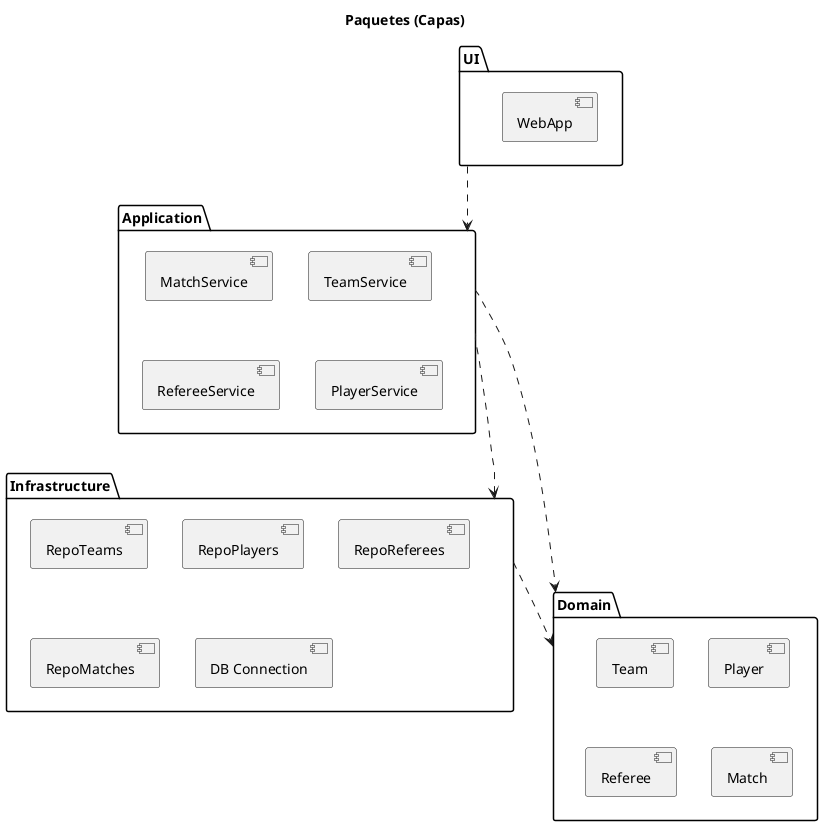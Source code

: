 @startuml
title Paquetes (Capas)
package UI {
  [WebApp]
}
package Application {
  [MatchService]
  [TeamService]
  [RefereeService]
  [PlayerService]
}
package Domain {
  [Team]
  [Player]
  [Referee]
  [Match]
}
package Infrastructure {
  [RepoTeams]
  [RepoPlayers]
  [RepoReferees]
  [RepoMatches]
  [DB Connection]
}

UI ..> Application
Application ..> Domain
Application ..> Infrastructure
Infrastructure ..> Domain
@enduml